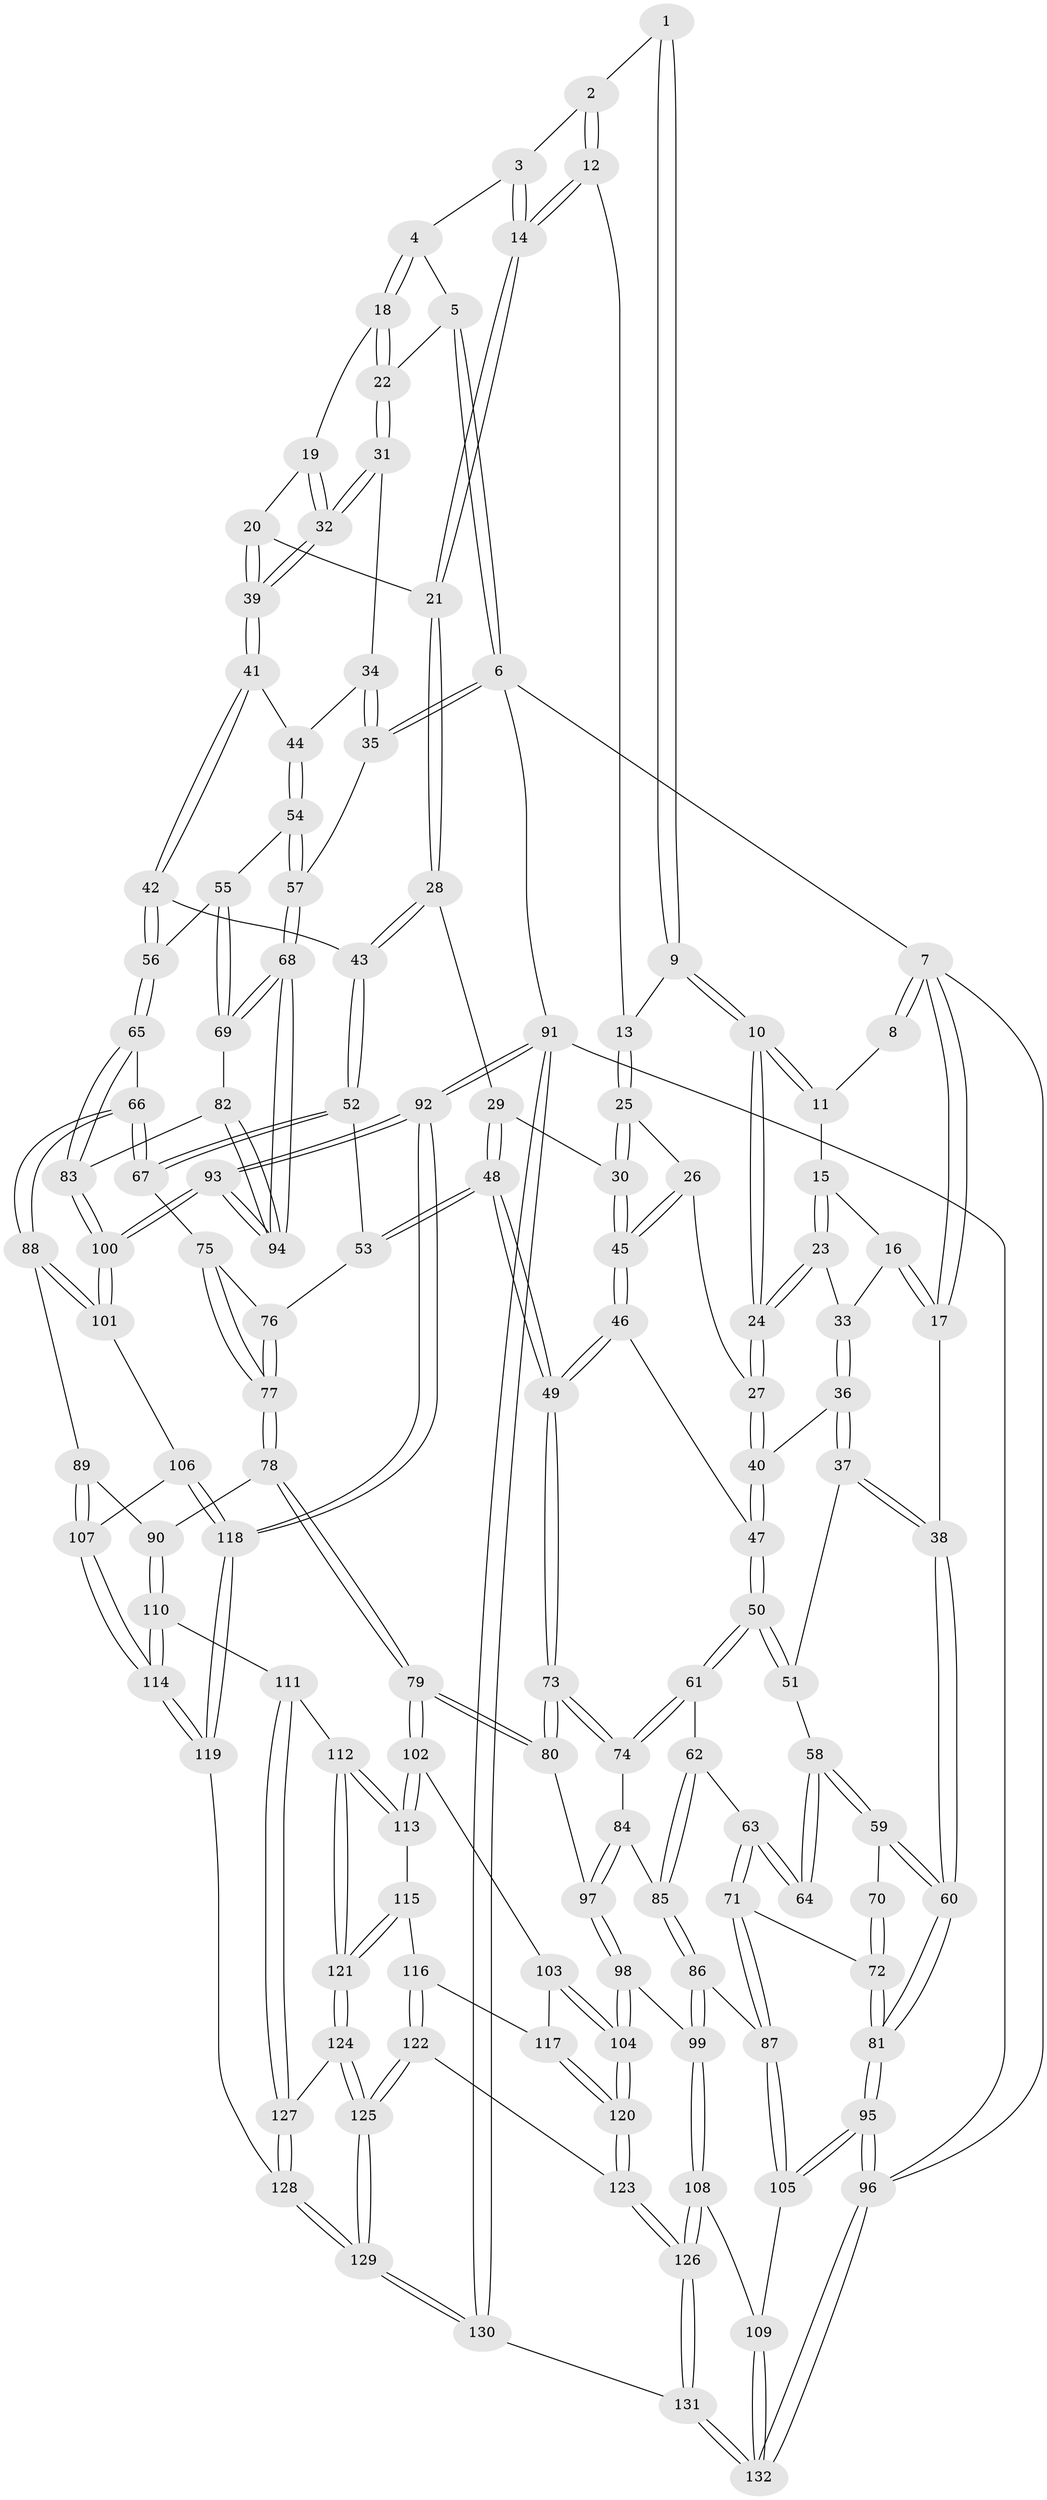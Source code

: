 // Generated by graph-tools (version 1.1) at 2025/51/03/09/25 03:51:02]
// undirected, 132 vertices, 327 edges
graph export_dot {
graph [start="1"]
  node [color=gray90,style=filled];
  1 [pos="+0.40580299699797295+0"];
  2 [pos="+0.45869162866108265+0"];
  3 [pos="+0.5961258963060141+0"];
  4 [pos="+0.7480362994515548+0"];
  5 [pos="+0.8674899366781731+0"];
  6 [pos="+1+0"];
  7 [pos="+0+0"];
  8 [pos="+0.07937790535542297+0"];
  9 [pos="+0.32222618629704813+0.06893559167733555"];
  10 [pos="+0.2856022309299624+0.12227992125094403"];
  11 [pos="+0.11727587800420003+0"];
  12 [pos="+0.47786249927303737+0.10038395867848408"];
  13 [pos="+0.4570746209553617+0.11923510210413016"];
  14 [pos="+0.5906738646658258+0.1564440701439207"];
  15 [pos="+0.12316586705069718+0.044920343690242184"];
  16 [pos="+0.0748486474097466+0.13678960662062872"];
  17 [pos="+0+0.17599140847478453"];
  18 [pos="+0.6929743929545651+0.10985863713792236"];
  19 [pos="+0.6869379397661992+0.12283058446844085"];
  20 [pos="+0.657260684592005+0.1609528954513304"];
  21 [pos="+0.6123510432068212+0.17959648059776354"];
  22 [pos="+0.8784110238387831+0.10650533138019949"];
  23 [pos="+0.2585941533410195+0.17025205236923954"];
  24 [pos="+0.27077418134527614+0.1759010701293596"];
  25 [pos="+0.4430403725493973+0.14114647962968485"];
  26 [pos="+0.3047398856859332+0.21376144455855556"];
  27 [pos="+0.27465524627354226+0.18604915230182567"];
  28 [pos="+0.5860551124152701+0.26452633809948606"];
  29 [pos="+0.49447926668281167+0.2681203539128564"];
  30 [pos="+0.48832272330374776+0.2672672525154261"];
  31 [pos="+0.8932305813572531+0.16971961767851748"];
  32 [pos="+0.8752627972906638+0.18545883132319166"];
  33 [pos="+0.09591588340311184+0.16328787515724402"];
  34 [pos="+0.9337362968855267+0.18285823907220522"];
  35 [pos="+1+0.2569221069676642"];
  36 [pos="+0.10499849291900888+0.2806584789522879"];
  37 [pos="+0.013172387210561992+0.3279980940623548"];
  38 [pos="+0+0.3699187731790851"];
  39 [pos="+0.8128116171571824+0.2610067135454516"];
  40 [pos="+0.12685388959921873+0.2825615343310012"];
  41 [pos="+0.8109802881557103+0.26955964875138283"];
  42 [pos="+0.7088335029592767+0.3772010766735685"];
  43 [pos="+0.6441757665240747+0.38400132321030905"];
  44 [pos="+0.9198105513325605+0.3811488264185237"];
  45 [pos="+0.3434597690440689+0.3121744857176582"];
  46 [pos="+0.3258248650008329+0.404917333194829"];
  47 [pos="+0.25930854818913607+0.42940422420175284"];
  48 [pos="+0.4751272157714761+0.5066228646964728"];
  49 [pos="+0.46523037827872743+0.5125204248745604"];
  50 [pos="+0.2361080182586881+0.4500580082079828"];
  51 [pos="+0.16591038278402281+0.43311804017460614"];
  52 [pos="+0.616851641906634+0.4250774210984469"];
  53 [pos="+0.5703148492582036+0.46097517350333245"];
  54 [pos="+0.9444790948819912+0.41333596605695444"];
  55 [pos="+0.8845578287297124+0.4630643996052799"];
  56 [pos="+0.8441289266495571+0.4884937142504241"];
  57 [pos="+1+0.3841872428351403"];
  58 [pos="+0.04912286639431515+0.46530730974053247"];
  59 [pos="+0+0.42164764159983253"];
  60 [pos="+0+0.37685552812340267"];
  61 [pos="+0.2293656747800692+0.4660172213373093"];
  62 [pos="+0.1591564976589155+0.5356601044585414"];
  63 [pos="+0.1458853165153235+0.5450757141364058"];
  64 [pos="+0.10615062232035348+0.5223875183884906"];
  65 [pos="+0.8212774981500779+0.5974544596036516"];
  66 [pos="+0.7842841447397854+0.6091940805437716"];
  67 [pos="+0.7293012057220231+0.5718649008927925"];
  68 [pos="+1+0.5632500384162649"];
  69 [pos="+0.9894798990197189+0.5773872211425466"];
  70 [pos="+0.06379130378415582+0.5335681211740916"];
  71 [pos="+0.09189541337374928+0.6607440605020641"];
  72 [pos="+0+0.6405766403821771"];
  73 [pos="+0.46079107436863564+0.5766493016135409"];
  74 [pos="+0.27023966812689465+0.6031473359609321"];
  75 [pos="+0.6795430833823989+0.5758459336627719"];
  76 [pos="+0.6382592007701838+0.5701523696671605"];
  77 [pos="+0.6287765860844803+0.6263773989386334"];
  78 [pos="+0.6062340172092687+0.698885165992642"];
  79 [pos="+0.5114743673318226+0.6899665349998202"];
  80 [pos="+0.46640229609293254+0.6112859704012648"];
  81 [pos="+0+0.6151024212231946"];
  82 [pos="+0.8820291914829095+0.6109963129312395"];
  83 [pos="+0.8241291696287433+0.5996444421783745"];
  84 [pos="+0.2547472546753682+0.6395523216054486"];
  85 [pos="+0.24523372844985264+0.6473257915879996"];
  86 [pos="+0.19497997334828487+0.7090148219495296"];
  87 [pos="+0.12563620441469708+0.6986889711713471"];
  88 [pos="+0.7570791399538875+0.6384330376128298"];
  89 [pos="+0.6684074682344009+0.7066290155904389"];
  90 [pos="+0.6362209542295107+0.7088778312586348"];
  91 [pos="+1+1"];
  92 [pos="+1+1"];
  93 [pos="+1+1"];
  94 [pos="+1+0.9657548623786296"];
  95 [pos="+0+0.9749801253106596"];
  96 [pos="+0+1"];
  97 [pos="+0.34863151062566516+0.6752947074130476"];
  98 [pos="+0.28646369258373405+0.7897587786921542"];
  99 [pos="+0.2707226329245714+0.7896574108445606"];
  100 [pos="+0.8930278331575514+0.8252924927593359"];
  101 [pos="+0.8062699961255+0.7941597492518228"];
  102 [pos="+0.5062435585200905+0.7033417279713919"];
  103 [pos="+0.44624189277031523+0.7595823860831249"];
  104 [pos="+0.3344486877620024+0.810573162998322"];
  105 [pos="+0.07459297093244936+0.8417191788759788"];
  106 [pos="+0.743770556135284+0.7884269922430026"];
  107 [pos="+0.7175409850534271+0.7663135305691658"];
  108 [pos="+0.23551284029424993+0.8433637610739408"];
  109 [pos="+0.16854737870326908+0.9059191336962465"];
  110 [pos="+0.6362769860515488+0.8278220138031966"];
  111 [pos="+0.5756230240518877+0.8550966127270169"];
  112 [pos="+0.5503067783084296+0.8419393390891593"];
  113 [pos="+0.5108064112604953+0.7234839944338393"];
  114 [pos="+0.6663137736804327+0.8604870091080142"];
  115 [pos="+0.48420685089897264+0.8574331003623026"];
  116 [pos="+0.45433385782836927+0.8562031824378976"];
  117 [pos="+0.4480691954535571+0.8453566017108148"];
  118 [pos="+0.7050380789059534+0.9158266838897353"];
  119 [pos="+0.6964559992055781+0.9134489293696574"];
  120 [pos="+0.3619982038049405+0.8774716582813226"];
  121 [pos="+0.5130933903096683+0.882363312128413"];
  122 [pos="+0.44438507705309266+0.9143581835710485"];
  123 [pos="+0.36607523818289534+0.898081663913284"];
  124 [pos="+0.5084564392987647+0.9009260979028784"];
  125 [pos="+0.4742759642038124+0.9378721573870088"];
  126 [pos="+0.3292236891762745+0.9705777266085207"];
  127 [pos="+0.6033106426971545+0.9331094721898691"];
  128 [pos="+0.6074021433293244+0.9382729055122309"];
  129 [pos="+0.5052051014013257+1"];
  130 [pos="+0.4934593320789149+1"];
  131 [pos="+0.2594953505399019+1"];
  132 [pos="+0.21390967165281113+1"];
  1 -- 2;
  1 -- 9;
  1 -- 9;
  2 -- 3;
  2 -- 12;
  2 -- 12;
  3 -- 4;
  3 -- 14;
  3 -- 14;
  4 -- 5;
  4 -- 18;
  4 -- 18;
  5 -- 6;
  5 -- 6;
  5 -- 22;
  6 -- 7;
  6 -- 35;
  6 -- 35;
  6 -- 91;
  7 -- 8;
  7 -- 8;
  7 -- 17;
  7 -- 17;
  7 -- 96;
  8 -- 11;
  9 -- 10;
  9 -- 10;
  9 -- 13;
  10 -- 11;
  10 -- 11;
  10 -- 24;
  10 -- 24;
  11 -- 15;
  12 -- 13;
  12 -- 14;
  12 -- 14;
  13 -- 25;
  13 -- 25;
  14 -- 21;
  14 -- 21;
  15 -- 16;
  15 -- 23;
  15 -- 23;
  16 -- 17;
  16 -- 17;
  16 -- 33;
  17 -- 38;
  18 -- 19;
  18 -- 22;
  18 -- 22;
  19 -- 20;
  19 -- 32;
  19 -- 32;
  20 -- 21;
  20 -- 39;
  20 -- 39;
  21 -- 28;
  21 -- 28;
  22 -- 31;
  22 -- 31;
  23 -- 24;
  23 -- 24;
  23 -- 33;
  24 -- 27;
  24 -- 27;
  25 -- 26;
  25 -- 30;
  25 -- 30;
  26 -- 27;
  26 -- 45;
  26 -- 45;
  27 -- 40;
  27 -- 40;
  28 -- 29;
  28 -- 43;
  28 -- 43;
  29 -- 30;
  29 -- 48;
  29 -- 48;
  30 -- 45;
  30 -- 45;
  31 -- 32;
  31 -- 32;
  31 -- 34;
  32 -- 39;
  32 -- 39;
  33 -- 36;
  33 -- 36;
  34 -- 35;
  34 -- 35;
  34 -- 44;
  35 -- 57;
  36 -- 37;
  36 -- 37;
  36 -- 40;
  37 -- 38;
  37 -- 38;
  37 -- 51;
  38 -- 60;
  38 -- 60;
  39 -- 41;
  39 -- 41;
  40 -- 47;
  40 -- 47;
  41 -- 42;
  41 -- 42;
  41 -- 44;
  42 -- 43;
  42 -- 56;
  42 -- 56;
  43 -- 52;
  43 -- 52;
  44 -- 54;
  44 -- 54;
  45 -- 46;
  45 -- 46;
  46 -- 47;
  46 -- 49;
  46 -- 49;
  47 -- 50;
  47 -- 50;
  48 -- 49;
  48 -- 49;
  48 -- 53;
  48 -- 53;
  49 -- 73;
  49 -- 73;
  50 -- 51;
  50 -- 51;
  50 -- 61;
  50 -- 61;
  51 -- 58;
  52 -- 53;
  52 -- 67;
  52 -- 67;
  53 -- 76;
  54 -- 55;
  54 -- 57;
  54 -- 57;
  55 -- 56;
  55 -- 69;
  55 -- 69;
  56 -- 65;
  56 -- 65;
  57 -- 68;
  57 -- 68;
  58 -- 59;
  58 -- 59;
  58 -- 64;
  58 -- 64;
  59 -- 60;
  59 -- 60;
  59 -- 70;
  60 -- 81;
  60 -- 81;
  61 -- 62;
  61 -- 74;
  61 -- 74;
  62 -- 63;
  62 -- 85;
  62 -- 85;
  63 -- 64;
  63 -- 64;
  63 -- 71;
  63 -- 71;
  65 -- 66;
  65 -- 83;
  65 -- 83;
  66 -- 67;
  66 -- 67;
  66 -- 88;
  66 -- 88;
  67 -- 75;
  68 -- 69;
  68 -- 69;
  68 -- 94;
  68 -- 94;
  69 -- 82;
  70 -- 72;
  70 -- 72;
  71 -- 72;
  71 -- 87;
  71 -- 87;
  72 -- 81;
  72 -- 81;
  73 -- 74;
  73 -- 74;
  73 -- 80;
  73 -- 80;
  74 -- 84;
  75 -- 76;
  75 -- 77;
  75 -- 77;
  76 -- 77;
  76 -- 77;
  77 -- 78;
  77 -- 78;
  78 -- 79;
  78 -- 79;
  78 -- 90;
  79 -- 80;
  79 -- 80;
  79 -- 102;
  79 -- 102;
  80 -- 97;
  81 -- 95;
  81 -- 95;
  82 -- 83;
  82 -- 94;
  82 -- 94;
  83 -- 100;
  83 -- 100;
  84 -- 85;
  84 -- 97;
  84 -- 97;
  85 -- 86;
  85 -- 86;
  86 -- 87;
  86 -- 99;
  86 -- 99;
  87 -- 105;
  87 -- 105;
  88 -- 89;
  88 -- 101;
  88 -- 101;
  89 -- 90;
  89 -- 107;
  89 -- 107;
  90 -- 110;
  90 -- 110;
  91 -- 92;
  91 -- 92;
  91 -- 130;
  91 -- 130;
  91 -- 96;
  92 -- 93;
  92 -- 93;
  92 -- 118;
  92 -- 118;
  93 -- 94;
  93 -- 94;
  93 -- 100;
  93 -- 100;
  95 -- 96;
  95 -- 96;
  95 -- 105;
  95 -- 105;
  96 -- 132;
  96 -- 132;
  97 -- 98;
  97 -- 98;
  98 -- 99;
  98 -- 104;
  98 -- 104;
  99 -- 108;
  99 -- 108;
  100 -- 101;
  100 -- 101;
  101 -- 106;
  102 -- 103;
  102 -- 113;
  102 -- 113;
  103 -- 104;
  103 -- 104;
  103 -- 117;
  104 -- 120;
  104 -- 120;
  105 -- 109;
  106 -- 107;
  106 -- 118;
  106 -- 118;
  107 -- 114;
  107 -- 114;
  108 -- 109;
  108 -- 126;
  108 -- 126;
  109 -- 132;
  109 -- 132;
  110 -- 111;
  110 -- 114;
  110 -- 114;
  111 -- 112;
  111 -- 127;
  111 -- 127;
  112 -- 113;
  112 -- 113;
  112 -- 121;
  112 -- 121;
  113 -- 115;
  114 -- 119;
  114 -- 119;
  115 -- 116;
  115 -- 121;
  115 -- 121;
  116 -- 117;
  116 -- 122;
  116 -- 122;
  117 -- 120;
  117 -- 120;
  118 -- 119;
  118 -- 119;
  119 -- 128;
  120 -- 123;
  120 -- 123;
  121 -- 124;
  121 -- 124;
  122 -- 123;
  122 -- 125;
  122 -- 125;
  123 -- 126;
  123 -- 126;
  124 -- 125;
  124 -- 125;
  124 -- 127;
  125 -- 129;
  125 -- 129;
  126 -- 131;
  126 -- 131;
  127 -- 128;
  127 -- 128;
  128 -- 129;
  128 -- 129;
  129 -- 130;
  129 -- 130;
  130 -- 131;
  131 -- 132;
  131 -- 132;
}
